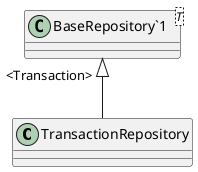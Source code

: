 @startuml
class TransactionRepository {
}
class "BaseRepository`1"<T> {
}
"BaseRepository`1" "<Transaction>" <|-- TransactionRepository
@enduml
